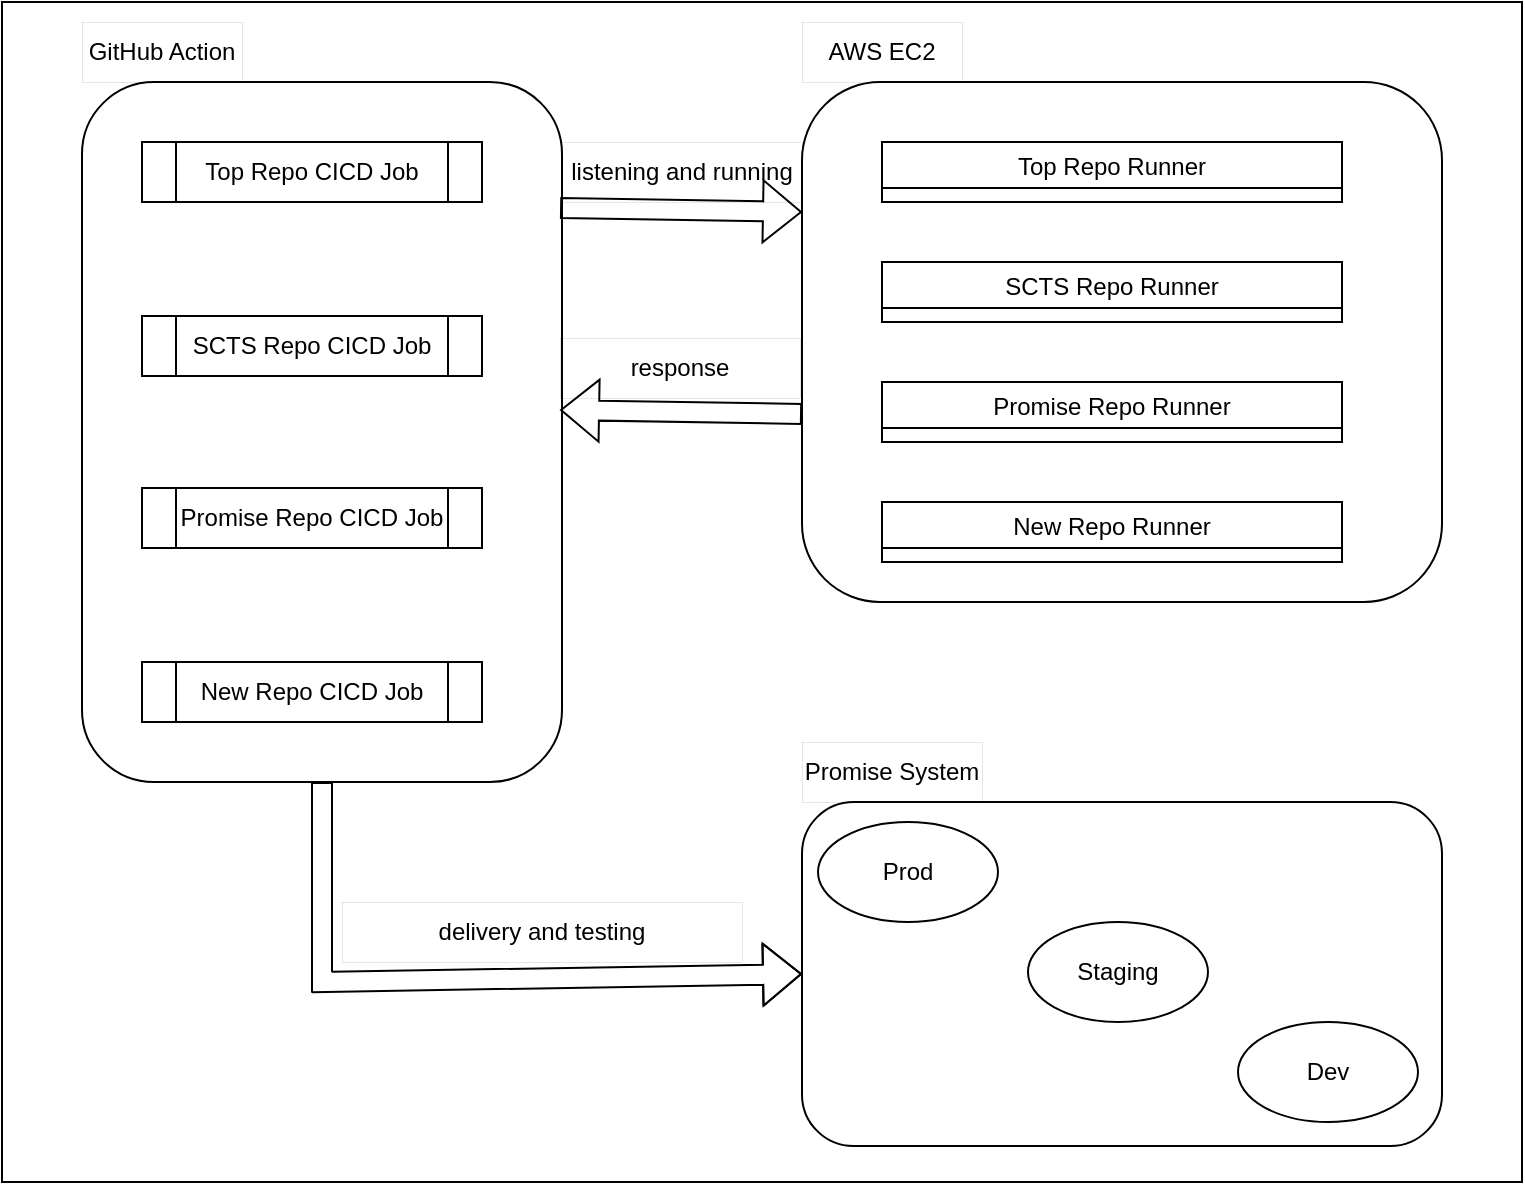 <mxfile version="20.0.3" type="github">
  <diagram id="qsGkfahCcK6hP6HTaz9K" name="第 1 页">
    <mxGraphModel dx="1350" dy="773" grid="1" gridSize="10" guides="1" tooltips="1" connect="1" arrows="1" fold="1" page="1" pageScale="1" pageWidth="850" pageHeight="1100" math="0" shadow="0">
      <root>
        <mxCell id="0" />
        <mxCell id="1" parent="0" />
        <mxCell id="Qc6tCEiCQsdd0BLJXGnD-1" value="" style="rounded=0;whiteSpace=wrap;html=1;fillColor=none;" vertex="1" parent="1">
          <mxGeometry x="40" y="80" width="760" height="590" as="geometry" />
        </mxCell>
        <mxCell id="Qc6tCEiCQsdd0BLJXGnD-2" value="" style="rounded=1;whiteSpace=wrap;html=1;fillColor=none;" vertex="1" parent="1">
          <mxGeometry x="80" y="120" width="240" height="350" as="geometry" />
        </mxCell>
        <mxCell id="Qc6tCEiCQsdd0BLJXGnD-3" value="" style="rounded=1;whiteSpace=wrap;html=1;fillColor=none;" vertex="1" parent="1">
          <mxGeometry x="440" y="120" width="320" height="260" as="geometry" />
        </mxCell>
        <mxCell id="Qc6tCEiCQsdd0BLJXGnD-4" value="" style="rounded=1;whiteSpace=wrap;html=1;fillColor=none;" vertex="1" parent="1">
          <mxGeometry x="440" y="480" width="320" height="172" as="geometry" />
        </mxCell>
        <mxCell id="Qc6tCEiCQsdd0BLJXGnD-5" value="AWS EC2" style="rounded=0;whiteSpace=wrap;html=1;fillColor=none;strokeWidth=0;" vertex="1" parent="1">
          <mxGeometry x="440" y="90" width="80" height="30" as="geometry" />
        </mxCell>
        <mxCell id="Qc6tCEiCQsdd0BLJXGnD-6" value="GitHub Action" style="rounded=0;whiteSpace=wrap;html=1;fillColor=none;strokeWidth=0;" vertex="1" parent="1">
          <mxGeometry x="80" y="90" width="80" height="30" as="geometry" />
        </mxCell>
        <mxCell id="Qc6tCEiCQsdd0BLJXGnD-7" value="Promise System" style="rounded=0;whiteSpace=wrap;html=1;fillColor=none;strokeWidth=0;" vertex="1" parent="1">
          <mxGeometry x="440" y="450" width="90" height="30" as="geometry" />
        </mxCell>
        <mxCell id="Qc6tCEiCQsdd0BLJXGnD-10" value="Top Repo Runner" style="swimlane;strokeWidth=1;fillColor=none;startSize=23;align=center;fontStyle=0" vertex="1" parent="1">
          <mxGeometry x="480" y="150" width="230" height="30" as="geometry">
            <mxRectangle x="470" y="140" width="140" height="30" as="alternateBounds" />
          </mxGeometry>
        </mxCell>
        <mxCell id="Qc6tCEiCQsdd0BLJXGnD-11" value="SCTS Repo Runner" style="swimlane;strokeWidth=1;fillColor=none;startSize=23;align=center;fontStyle=0" vertex="1" parent="1">
          <mxGeometry x="480" y="210" width="230" height="30" as="geometry">
            <mxRectangle x="470" y="140" width="140" height="30" as="alternateBounds" />
          </mxGeometry>
        </mxCell>
        <mxCell id="Qc6tCEiCQsdd0BLJXGnD-12" value="Promise Repo Runner" style="swimlane;strokeWidth=1;fillColor=none;startSize=23;align=center;fontStyle=0" vertex="1" parent="1">
          <mxGeometry x="480" y="270" width="230" height="30" as="geometry">
            <mxRectangle x="470" y="140" width="140" height="30" as="alternateBounds" />
          </mxGeometry>
        </mxCell>
        <mxCell id="Qc6tCEiCQsdd0BLJXGnD-13" value="New Repo Runner" style="swimlane;strokeWidth=1;fillColor=none;startSize=23;align=center;fontStyle=0" vertex="1" parent="1">
          <mxGeometry x="480" y="330" width="230" height="30" as="geometry">
            <mxRectangle x="470" y="140" width="140" height="30" as="alternateBounds" />
          </mxGeometry>
        </mxCell>
        <mxCell id="Qc6tCEiCQsdd0BLJXGnD-14" value="Top Repo CICD Job" style="shape=process;whiteSpace=wrap;html=1;backgroundOutline=1;strokeWidth=1;fillColor=none;" vertex="1" parent="1">
          <mxGeometry x="110" y="150" width="170" height="30" as="geometry" />
        </mxCell>
        <mxCell id="Qc6tCEiCQsdd0BLJXGnD-15" value="SCTS Repo CICD Job" style="shape=process;whiteSpace=wrap;html=1;backgroundOutline=1;strokeWidth=1;fillColor=none;" vertex="1" parent="1">
          <mxGeometry x="110" y="237" width="170" height="30" as="geometry" />
        </mxCell>
        <mxCell id="Qc6tCEiCQsdd0BLJXGnD-16" value="Promise Repo CICD Job" style="shape=process;whiteSpace=wrap;html=1;backgroundOutline=1;strokeWidth=1;fillColor=none;" vertex="1" parent="1">
          <mxGeometry x="110" y="323" width="170" height="30" as="geometry" />
        </mxCell>
        <mxCell id="Qc6tCEiCQsdd0BLJXGnD-17" value="New Repo CICD Job" style="shape=process;whiteSpace=wrap;html=1;backgroundOutline=1;strokeWidth=1;fillColor=none;" vertex="1" parent="1">
          <mxGeometry x="110" y="410" width="170" height="30" as="geometry" />
        </mxCell>
        <mxCell id="Qc6tCEiCQsdd0BLJXGnD-20" value="Staging" style="ellipse;whiteSpace=wrap;html=1;strokeWidth=1;fillColor=none;" vertex="1" parent="1">
          <mxGeometry x="553" y="540" width="90" height="50" as="geometry" />
        </mxCell>
        <mxCell id="Qc6tCEiCQsdd0BLJXGnD-21" value="Prod" style="ellipse;whiteSpace=wrap;html=1;strokeWidth=1;fillColor=none;" vertex="1" parent="1">
          <mxGeometry x="448" y="490" width="90" height="50" as="geometry" />
        </mxCell>
        <mxCell id="Qc6tCEiCQsdd0BLJXGnD-22" value="Dev" style="ellipse;whiteSpace=wrap;html=1;strokeWidth=1;fillColor=none;" vertex="1" parent="1">
          <mxGeometry x="658" y="590" width="90" height="50" as="geometry" />
        </mxCell>
        <mxCell id="Qc6tCEiCQsdd0BLJXGnD-23" value="" style="shape=flexArrow;endArrow=classic;html=1;rounded=0;exitX=0.996;exitY=0.18;exitDx=0;exitDy=0;exitPerimeter=0;entryX=0;entryY=0.25;entryDx=0;entryDy=0;" edge="1" parent="1" source="Qc6tCEiCQsdd0BLJXGnD-2" target="Qc6tCEiCQsdd0BLJXGnD-3">
          <mxGeometry width="50" height="50" relative="1" as="geometry">
            <mxPoint x="400" y="400" as="sourcePoint" />
            <mxPoint x="450" y="350" as="targetPoint" />
          </mxGeometry>
        </mxCell>
        <mxCell id="Qc6tCEiCQsdd0BLJXGnD-24" value="listening and running" style="rounded=0;whiteSpace=wrap;html=1;fillColor=none;strokeWidth=0;" vertex="1" parent="1">
          <mxGeometry x="320" y="150" width="120" height="30" as="geometry" />
        </mxCell>
        <mxCell id="Qc6tCEiCQsdd0BLJXGnD-25" value="" style="shape=flexArrow;endArrow=classic;html=1;rounded=0;exitX=0.996;exitY=0.18;exitDx=0;exitDy=0;exitPerimeter=0;entryX=0;entryY=0.25;entryDx=0;entryDy=0;" edge="1" parent="1">
          <mxGeometry width="50" height="50" relative="1" as="geometry">
            <mxPoint x="440" y="286" as="sourcePoint" />
            <mxPoint x="319.04" y="284" as="targetPoint" />
          </mxGeometry>
        </mxCell>
        <mxCell id="Qc6tCEiCQsdd0BLJXGnD-26" value="response" style="rounded=0;whiteSpace=wrap;html=1;fillColor=none;strokeWidth=0;" vertex="1" parent="1">
          <mxGeometry x="319" y="248" width="120" height="30" as="geometry" />
        </mxCell>
        <mxCell id="Qc6tCEiCQsdd0BLJXGnD-27" value="" style="shape=flexArrow;endArrow=classic;html=1;rounded=0;entryX=0;entryY=0.5;entryDx=0;entryDy=0;exitX=0.5;exitY=1;exitDx=0;exitDy=0;" edge="1" parent="1" source="Qc6tCEiCQsdd0BLJXGnD-2" target="Qc6tCEiCQsdd0BLJXGnD-4">
          <mxGeometry width="50" height="50" relative="1" as="geometry">
            <mxPoint x="375" y="610" as="sourcePoint" />
            <mxPoint x="425" y="560" as="targetPoint" />
            <Array as="points">
              <mxPoint x="200" y="570" />
            </Array>
          </mxGeometry>
        </mxCell>
        <mxCell id="Qc6tCEiCQsdd0BLJXGnD-28" value="delivery and testing" style="rounded=0;whiteSpace=wrap;html=1;fillColor=none;strokeWidth=0;" vertex="1" parent="1">
          <mxGeometry x="210" y="530" width="200" height="30" as="geometry" />
        </mxCell>
      </root>
    </mxGraphModel>
  </diagram>
</mxfile>
